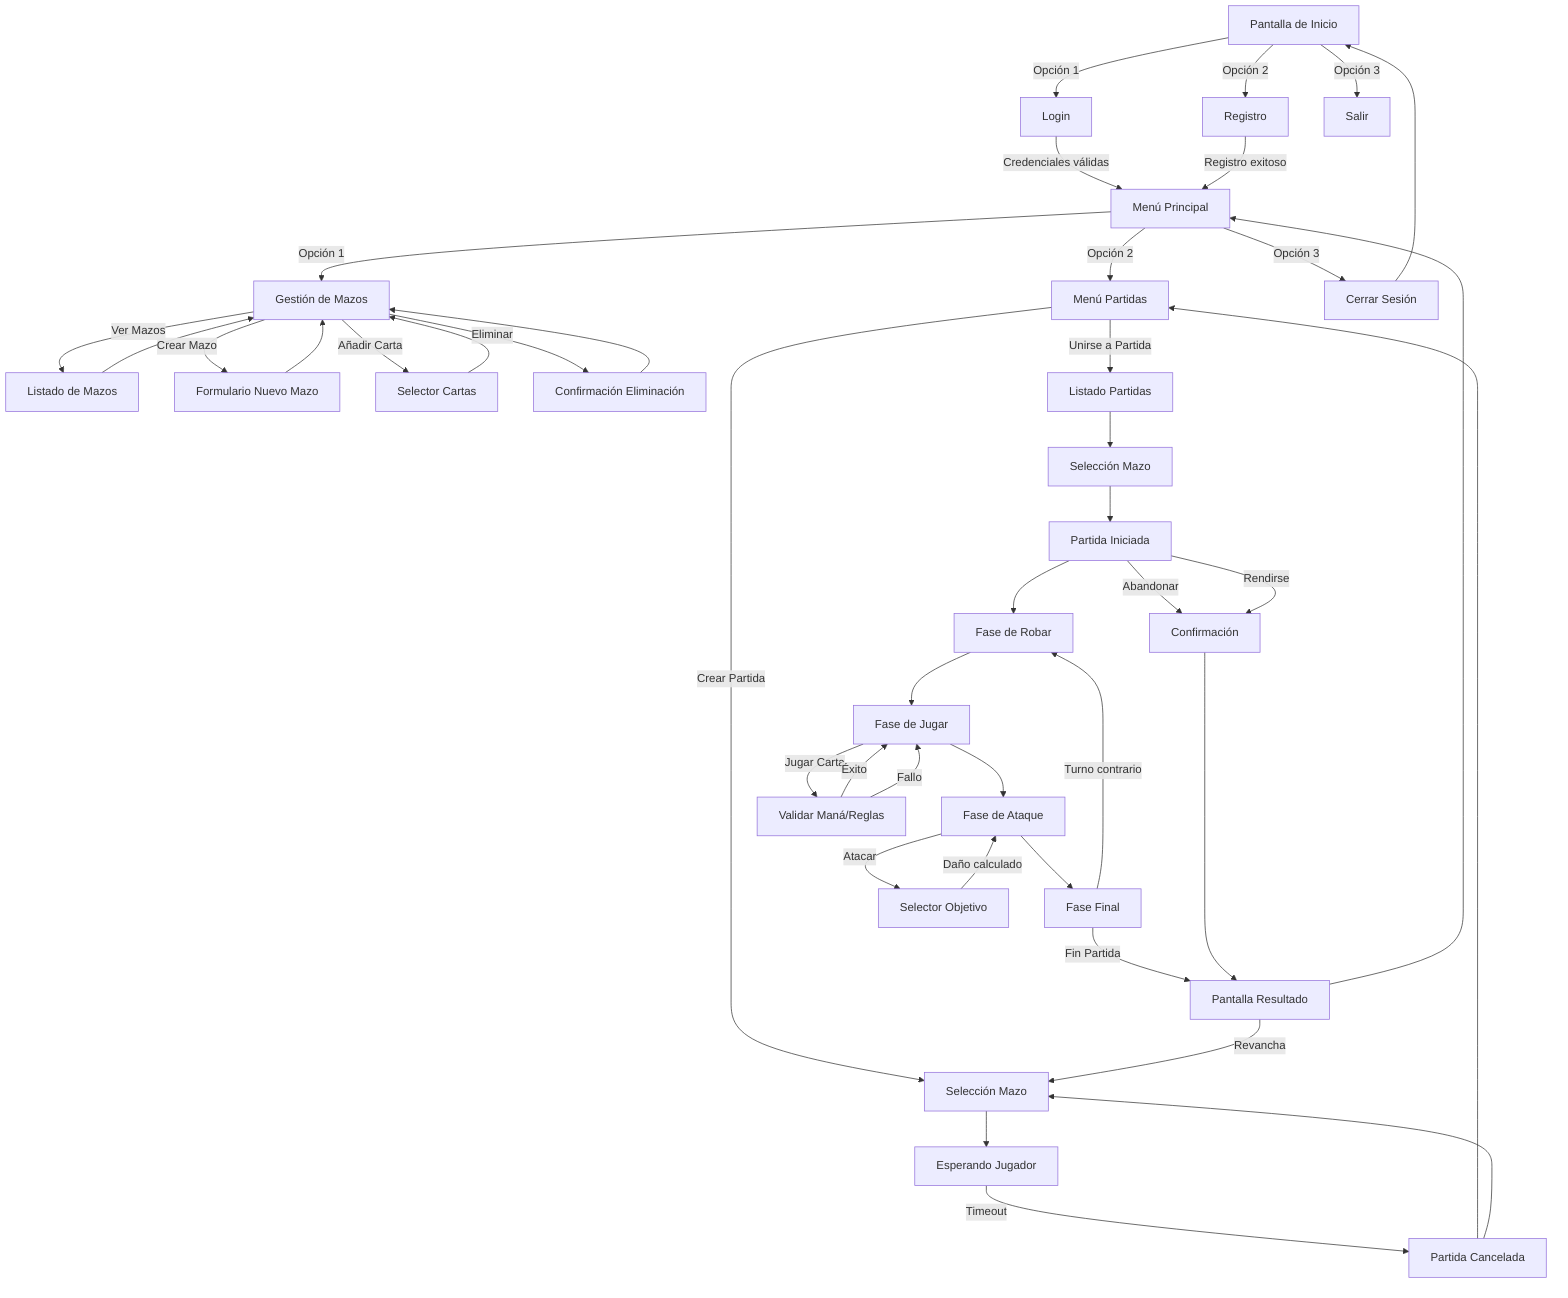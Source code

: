 flowchart TD
    %% Pantallas principales
    A[Pantalla de Inicio] -->|Opción 1| B[Login]
    A -->|Opción 2| C[Registro]
    A -->|Opción 3| D[Salir]
    
    B -->|Credenciales válidas| E[Menú Principal]
    C -->|Registro exitoso| E
    
    E -->|Opción 1| F[Gestión de Mazos]
    E -->|Opción 2| G[Menú Partidas]
    E -->|Opción 3| H[Cerrar Sesión] --> A
    
    %% Gestión de Mazos
    F -->|Ver Mazos| I[Listado de Mazos]
    F -->|Crear Mazo| J[Formulario Nuevo Mazo]
    F -->|Añadir Carta| K[Selector Cartas]
    F -->|Eliminar| L[Confirmación Eliminación]
    I & J & K & L --> F
    
    %% Flujo de Partidas
    G -->|Crear Partida| M[Selección Mazo] --> N[Esperando Jugador]
    G -->|Unirse a Partida| O[Listado Partidas] --> P[Selección Mazo] --> Q[Partida Iniciada]
    
    %% Flujo de Juego
    Q --> R[Fase de Robar]
    R --> S[Fase de Jugar]
    S --> T[Fase de Ataque]
    T --> U[Fase Final]
    U -->|Turno contrario| R
    U -->|Fin Partida| V[Pantalla Resultado] --> E
    
    %% Acciones durante el juego
    S -->|Jugar Carta| W[Validar Maná/Reglas]
    T -->|Atacar| X[Selector Objetivo]
    Q -->|Abandonar| Y[Confirmación] --> V
    
    %% Estados alternativos
    N -->|Timeout| Z[Partida Cancelada] --> G
    Q -->|Rendirse| Y
    W -->|Éxito| S
    W -->|Fallo| S
    X -->|Daño calculado| T
    
    %% Conexiones especiales
    V -->|Revancha| M
    Z --> M